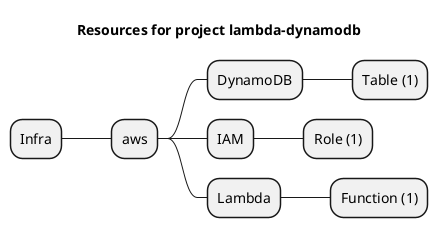 @startmindmap
title Resources for project lambda-dynamodb
skinparam monochrome true
+ Infra
++ aws
+++ DynamoDB
++++ Table (1)
+++ IAM
++++ Role (1)
+++ Lambda
++++ Function (1)
@endmindmap